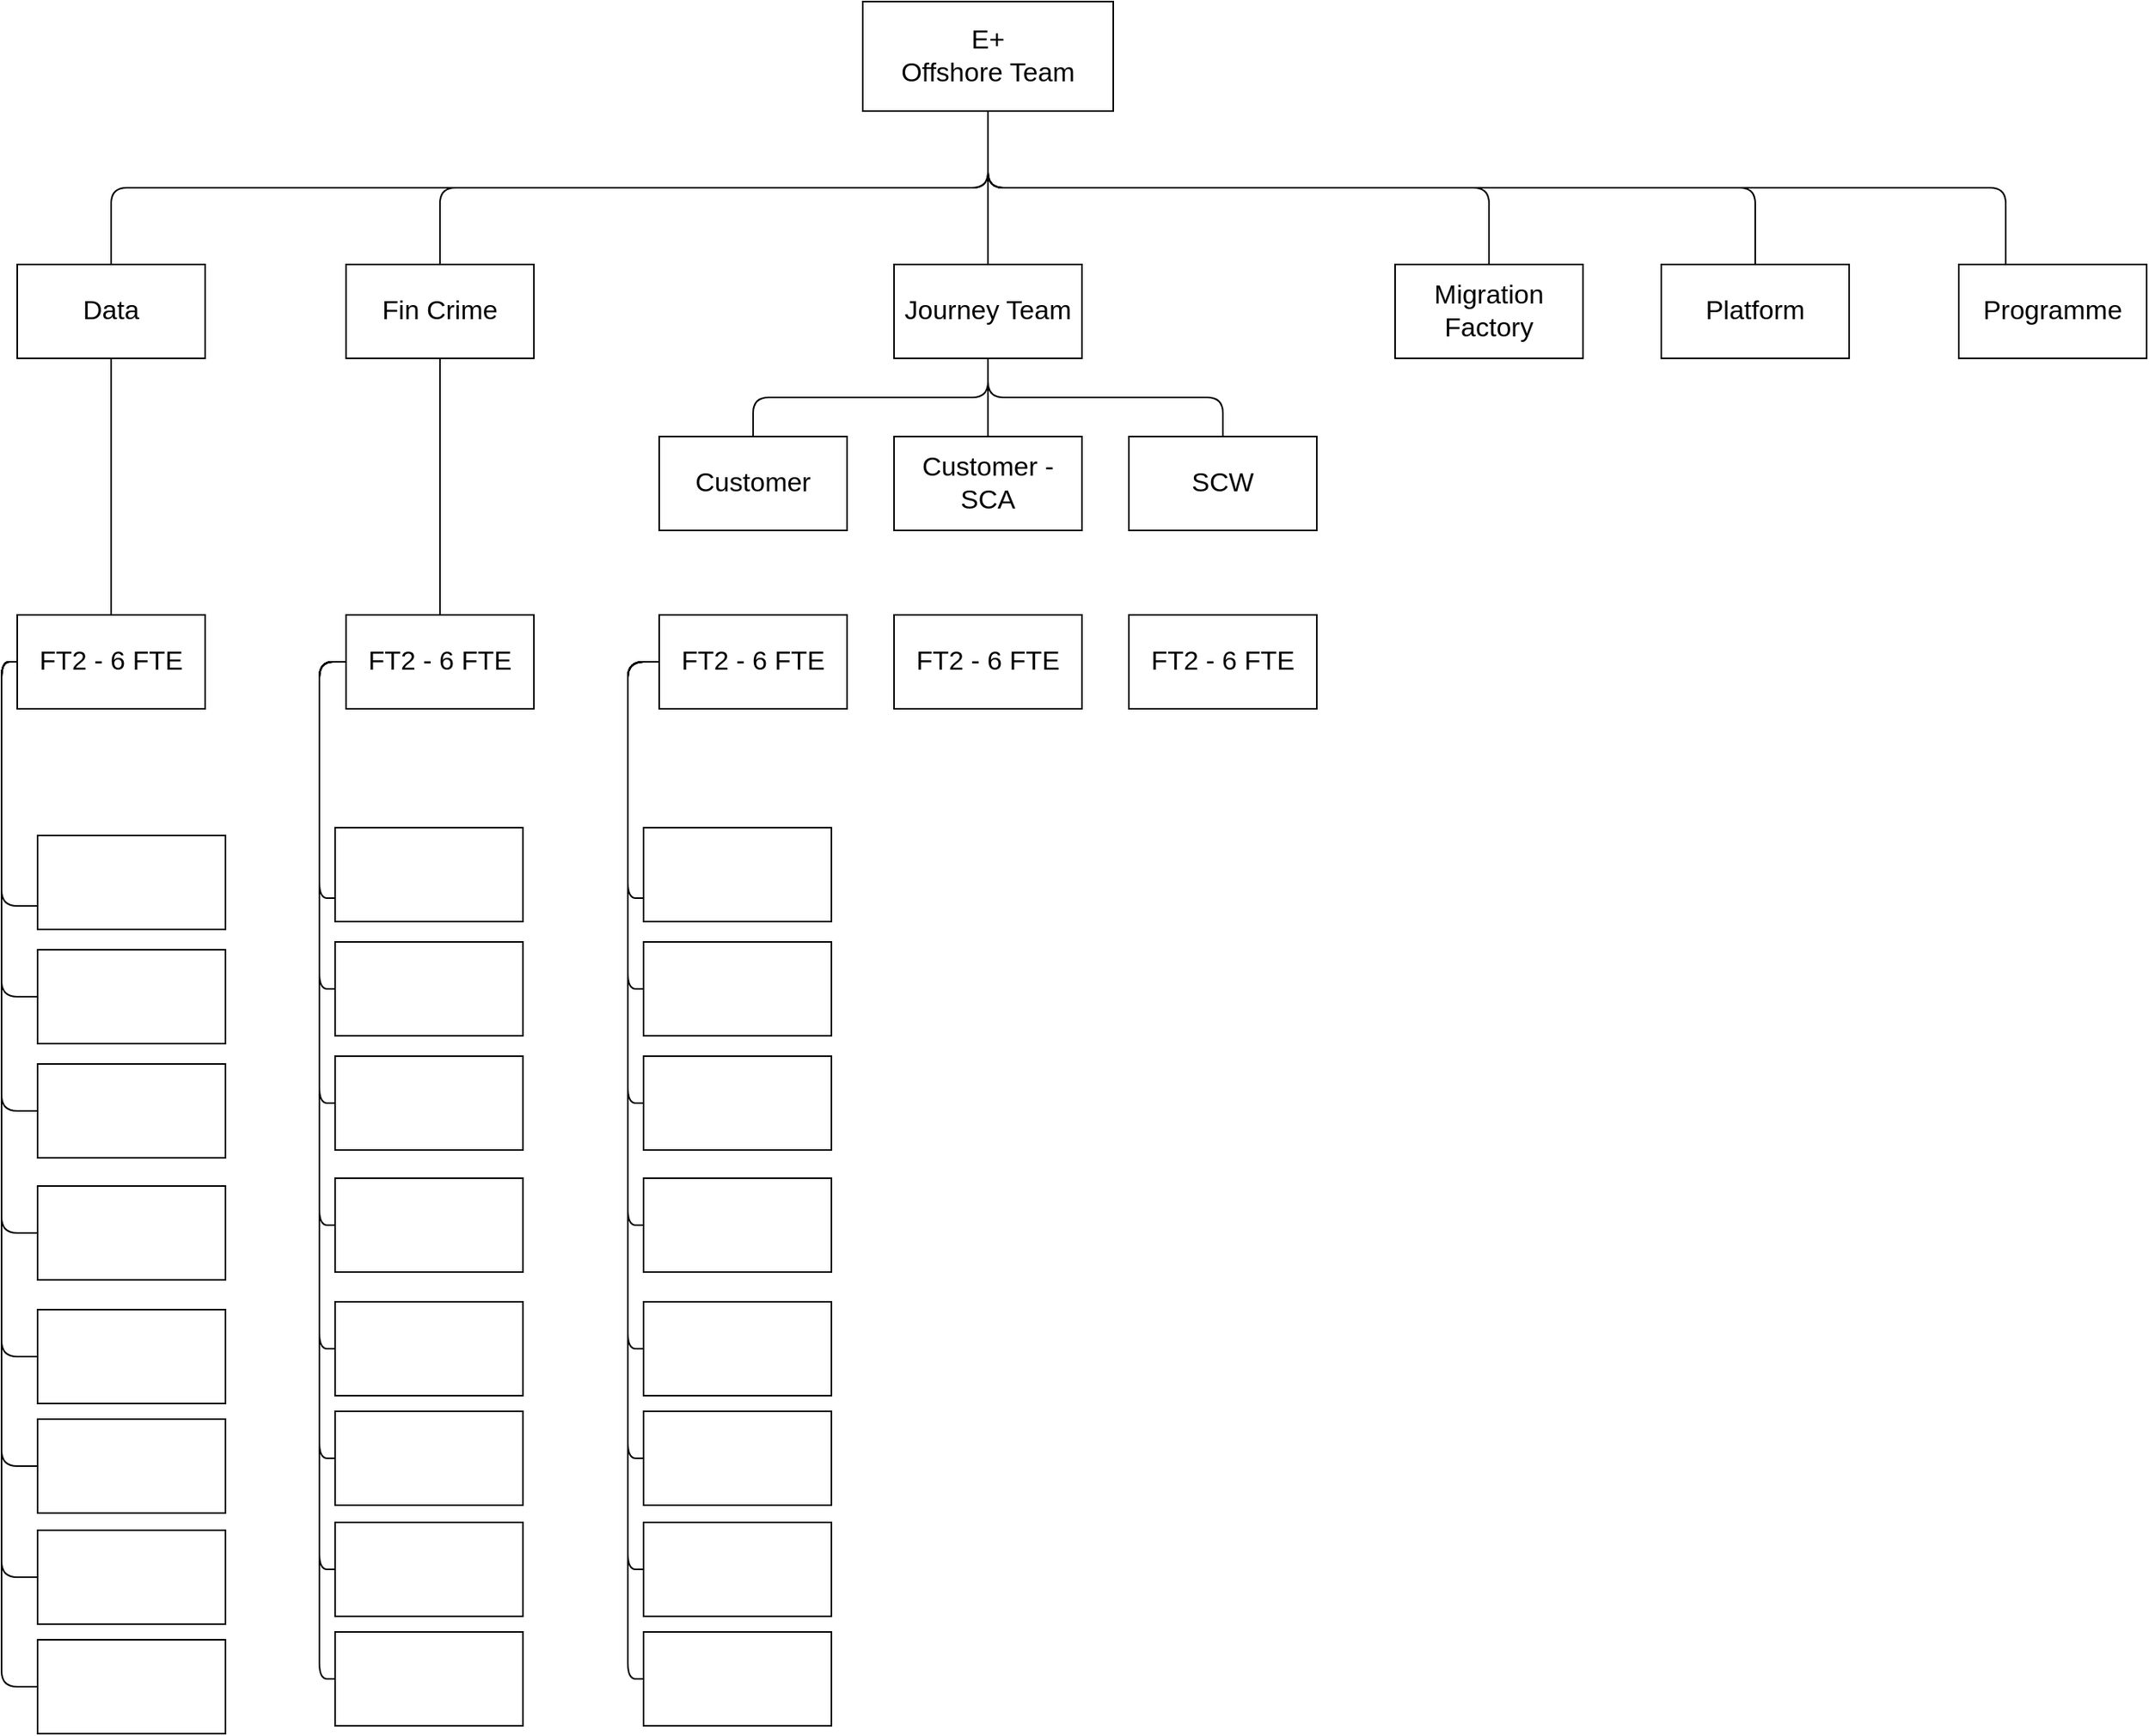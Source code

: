 <mxfile version="12.6.5" type="github">
  <diagram id="Jfz8fJ2Vh4rUFXs1Ae1H" name="Page-1">
    <mxGraphModel dx="723" dy="456" grid="1" gridSize="10" guides="1" tooltips="1" connect="1" arrows="1" fold="1" page="1" pageScale="1" pageWidth="1654" pageHeight="1169" math="0" shadow="0">
      <root>
        <mxCell id="0"/>
        <mxCell id="1" parent="0"/>
        <mxCell id="Y6lM4kN4b_S3sSFsryqp-1" value="E+&lt;br style=&quot;font-size: 17px;&quot;&gt;Offshore Team" style="rounded=0;whiteSpace=wrap;html=1;fontSize=17;" vertex="1" parent="1">
          <mxGeometry x="710" y="33" width="160" height="70" as="geometry"/>
        </mxCell>
        <mxCell id="Y6lM4kN4b_S3sSFsryqp-2" value="Data" style="rounded=0;whiteSpace=wrap;html=1;fontSize=17;" vertex="1" parent="1">
          <mxGeometry x="170" y="201" width="120" height="60" as="geometry"/>
        </mxCell>
        <mxCell id="Y6lM4kN4b_S3sSFsryqp-3" value="" style="endArrow=none;html=1;exitX=0.5;exitY=0;exitDx=0;exitDy=0;entryX=0.5;entryY=1;entryDx=0;entryDy=0;edgeStyle=orthogonalEdgeStyle;" edge="1" parent="1" source="Y6lM4kN4b_S3sSFsryqp-2" target="Y6lM4kN4b_S3sSFsryqp-1">
          <mxGeometry width="50" height="50" relative="1" as="geometry">
            <mxPoint x="170" y="393" as="sourcePoint"/>
            <mxPoint x="230" y="153" as="targetPoint"/>
          </mxGeometry>
        </mxCell>
        <mxCell id="Y6lM4kN4b_S3sSFsryqp-4" value="Fin Crime" style="rounded=0;whiteSpace=wrap;html=1;fontSize=17;" vertex="1" parent="1">
          <mxGeometry x="380" y="201" width="120" height="60" as="geometry"/>
        </mxCell>
        <mxCell id="Y6lM4kN4b_S3sSFsryqp-5" value="" style="endArrow=none;html=1;entryX=0.5;entryY=1;entryDx=0;entryDy=0;exitX=0.5;exitY=0;exitDx=0;exitDy=0;edgeStyle=orthogonalEdgeStyle;" edge="1" parent="1" source="Y6lM4kN4b_S3sSFsryqp-4" target="Y6lM4kN4b_S3sSFsryqp-1">
          <mxGeometry width="50" height="50" relative="1" as="geometry">
            <mxPoint x="450" y="263" as="sourcePoint"/>
            <mxPoint x="220" y="353" as="targetPoint"/>
          </mxGeometry>
        </mxCell>
        <mxCell id="Y6lM4kN4b_S3sSFsryqp-6" value="Journey Team" style="rounded=0;whiteSpace=wrap;html=1;fontSize=17;" vertex="1" parent="1">
          <mxGeometry x="730" y="201" width="120" height="60" as="geometry"/>
        </mxCell>
        <mxCell id="Y6lM4kN4b_S3sSFsryqp-7" value="" style="endArrow=none;html=1;fontSize=17;entryX=0.5;entryY=1;entryDx=0;entryDy=0;exitX=0.5;exitY=0;exitDx=0;exitDy=0;edgeStyle=orthogonalEdgeStyle;" edge="1" parent="1" source="Y6lM4kN4b_S3sSFsryqp-6" target="Y6lM4kN4b_S3sSFsryqp-1">
          <mxGeometry width="50" height="50" relative="1" as="geometry">
            <mxPoint x="170" y="403" as="sourcePoint"/>
            <mxPoint x="220" y="353" as="targetPoint"/>
          </mxGeometry>
        </mxCell>
        <mxCell id="Y6lM4kN4b_S3sSFsryqp-8" value="Migration Factory" style="rounded=0;whiteSpace=wrap;html=1;fontSize=17;" vertex="1" parent="1">
          <mxGeometry x="1050" y="201" width="120" height="60" as="geometry"/>
        </mxCell>
        <mxCell id="Y6lM4kN4b_S3sSFsryqp-9" value="Platform" style="rounded=0;whiteSpace=wrap;html=1;fontSize=17;" vertex="1" parent="1">
          <mxGeometry x="1220" y="201" width="120" height="60" as="geometry"/>
        </mxCell>
        <mxCell id="Y6lM4kN4b_S3sSFsryqp-10" value="Programme" style="rounded=0;whiteSpace=wrap;html=1;fontSize=17;" vertex="1" parent="1">
          <mxGeometry x="1410" y="201" width="120" height="60" as="geometry"/>
        </mxCell>
        <mxCell id="Y6lM4kN4b_S3sSFsryqp-11" value="" style="endArrow=none;html=1;fontSize=17;entryX=0.5;entryY=1;entryDx=0;entryDy=0;exitX=0.5;exitY=0;exitDx=0;exitDy=0;edgeStyle=orthogonalEdgeStyle;" edge="1" parent="1" source="Y6lM4kN4b_S3sSFsryqp-8" target="Y6lM4kN4b_S3sSFsryqp-1">
          <mxGeometry width="50" height="50" relative="1" as="geometry">
            <mxPoint x="170" y="403" as="sourcePoint"/>
            <mxPoint x="220" y="353" as="targetPoint"/>
          </mxGeometry>
        </mxCell>
        <mxCell id="Y6lM4kN4b_S3sSFsryqp-12" value="" style="endArrow=none;html=1;fontSize=17;exitX=0.5;exitY=0;exitDx=0;exitDy=0;entryX=0.5;entryY=1;entryDx=0;entryDy=0;edgeStyle=orthogonalEdgeStyle;" edge="1" parent="1" source="Y6lM4kN4b_S3sSFsryqp-9" target="Y6lM4kN4b_S3sSFsryqp-1">
          <mxGeometry width="50" height="50" relative="1" as="geometry">
            <mxPoint x="170" y="403" as="sourcePoint"/>
            <mxPoint x="710" y="123" as="targetPoint"/>
          </mxGeometry>
        </mxCell>
        <mxCell id="Y6lM4kN4b_S3sSFsryqp-13" value="" style="endArrow=none;html=1;fontSize=17;entryX=0.5;entryY=1;entryDx=0;entryDy=0;exitX=0.25;exitY=0;exitDx=0;exitDy=0;edgeStyle=orthogonalEdgeStyle;" edge="1" parent="1" source="Y6lM4kN4b_S3sSFsryqp-10" target="Y6lM4kN4b_S3sSFsryqp-1">
          <mxGeometry width="50" height="50" relative="1" as="geometry">
            <mxPoint x="170" y="403" as="sourcePoint"/>
            <mxPoint x="220" y="353" as="targetPoint"/>
          </mxGeometry>
        </mxCell>
        <mxCell id="Y6lM4kN4b_S3sSFsryqp-14" value="FT2 - 6 FTE" style="rounded=0;whiteSpace=wrap;html=1;fontSize=17;" vertex="1" parent="1">
          <mxGeometry x="170" y="425" width="120" height="60" as="geometry"/>
        </mxCell>
        <mxCell id="Y6lM4kN4b_S3sSFsryqp-15" value="Customer" style="rounded=0;whiteSpace=wrap;html=1;fontSize=17;" vertex="1" parent="1">
          <mxGeometry x="580" y="311" width="120" height="60" as="geometry"/>
        </mxCell>
        <mxCell id="Y6lM4kN4b_S3sSFsryqp-16" value="Customer - SCA" style="rounded=0;whiteSpace=wrap;html=1;fontSize=17;" vertex="1" parent="1">
          <mxGeometry x="730" y="311" width="120" height="60" as="geometry"/>
        </mxCell>
        <mxCell id="Y6lM4kN4b_S3sSFsryqp-17" value="SCW" style="rounded=0;whiteSpace=wrap;html=1;fontSize=17;" vertex="1" parent="1">
          <mxGeometry x="880" y="311" width="120" height="60" as="geometry"/>
        </mxCell>
        <mxCell id="Y6lM4kN4b_S3sSFsryqp-18" value="" style="endArrow=none;html=1;fontSize=17;entryX=0.5;entryY=1;entryDx=0;entryDy=0;exitX=0.5;exitY=0;exitDx=0;exitDy=0;edgeStyle=orthogonalEdgeStyle;" edge="1" parent="1" source="Y6lM4kN4b_S3sSFsryqp-15" target="Y6lM4kN4b_S3sSFsryqp-6">
          <mxGeometry width="50" height="50" relative="1" as="geometry">
            <mxPoint x="310" y="441" as="sourcePoint"/>
            <mxPoint x="360" y="391" as="targetPoint"/>
          </mxGeometry>
        </mxCell>
        <mxCell id="Y6lM4kN4b_S3sSFsryqp-19" value="" style="endArrow=none;html=1;fontSize=17;entryX=0.5;entryY=1;entryDx=0;entryDy=0;edgeStyle=orthogonalEdgeStyle;exitX=0.5;exitY=0;exitDx=0;exitDy=0;" edge="1" parent="1" source="Y6lM4kN4b_S3sSFsryqp-16" target="Y6lM4kN4b_S3sSFsryqp-6">
          <mxGeometry width="50" height="50" relative="1" as="geometry">
            <mxPoint x="780" y="311" as="sourcePoint"/>
            <mxPoint x="740" y="511" as="targetPoint"/>
          </mxGeometry>
        </mxCell>
        <mxCell id="Y6lM4kN4b_S3sSFsryqp-20" value="" style="endArrow=none;html=1;fontSize=17;entryX=0.5;entryY=1;entryDx=0;entryDy=0;exitX=0.5;exitY=0;exitDx=0;exitDy=0;edgeStyle=orthogonalEdgeStyle;" edge="1" parent="1" source="Y6lM4kN4b_S3sSFsryqp-17" target="Y6lM4kN4b_S3sSFsryqp-6">
          <mxGeometry width="50" height="50" relative="1" as="geometry">
            <mxPoint x="750" y="631" as="sourcePoint"/>
            <mxPoint x="800" y="581" as="targetPoint"/>
          </mxGeometry>
        </mxCell>
        <mxCell id="Y6lM4kN4b_S3sSFsryqp-21" value="" style="endArrow=none;html=1;fontSize=17;entryX=0.5;entryY=1;entryDx=0;entryDy=0;" edge="1" parent="1" source="Y6lM4kN4b_S3sSFsryqp-14" target="Y6lM4kN4b_S3sSFsryqp-2">
          <mxGeometry width="50" height="50" relative="1" as="geometry">
            <mxPoint x="170" y="561" as="sourcePoint"/>
            <mxPoint x="220" y="511" as="targetPoint"/>
          </mxGeometry>
        </mxCell>
        <mxCell id="Y6lM4kN4b_S3sSFsryqp-22" value="FT2 - 6 FTE" style="rounded=0;whiteSpace=wrap;html=1;fontSize=17;" vertex="1" parent="1">
          <mxGeometry x="380" y="425" width="120" height="60" as="geometry"/>
        </mxCell>
        <mxCell id="Y6lM4kN4b_S3sSFsryqp-23" value="" style="endArrow=none;html=1;fontSize=17;entryX=0.5;entryY=1;entryDx=0;entryDy=0;" edge="1" parent="1" source="Y6lM4kN4b_S3sSFsryqp-22" target="Y6lM4kN4b_S3sSFsryqp-4">
          <mxGeometry width="50" height="50" relative="1" as="geometry">
            <mxPoint x="240" y="435" as="sourcePoint"/>
            <mxPoint x="240" y="271" as="targetPoint"/>
          </mxGeometry>
        </mxCell>
        <mxCell id="Y6lM4kN4b_S3sSFsryqp-24" value="FT2 - 6 FTE" style="rounded=0;whiteSpace=wrap;html=1;fontSize=17;" vertex="1" parent="1">
          <mxGeometry x="580" y="425" width="120" height="60" as="geometry"/>
        </mxCell>
        <mxCell id="Y6lM4kN4b_S3sSFsryqp-25" value="FT2 - 6 FTE" style="rounded=0;whiteSpace=wrap;html=1;fontSize=17;" vertex="1" parent="1">
          <mxGeometry x="730" y="425" width="120" height="60" as="geometry"/>
        </mxCell>
        <mxCell id="Y6lM4kN4b_S3sSFsryqp-26" value="FT2 - 6 FTE" style="rounded=0;whiteSpace=wrap;html=1;fontSize=17;" vertex="1" parent="1">
          <mxGeometry x="880" y="425" width="120" height="60" as="geometry"/>
        </mxCell>
        <mxCell id="Y6lM4kN4b_S3sSFsryqp-27" value="" style="rounded=0;whiteSpace=wrap;html=1;fontSize=17;" vertex="1" parent="1">
          <mxGeometry x="183" y="566" width="120" height="60" as="geometry"/>
        </mxCell>
        <mxCell id="Y6lM4kN4b_S3sSFsryqp-28" value="" style="rounded=0;whiteSpace=wrap;html=1;fontSize=17;" vertex="1" parent="1">
          <mxGeometry x="183" y="639" width="120" height="60" as="geometry"/>
        </mxCell>
        <mxCell id="Y6lM4kN4b_S3sSFsryqp-29" value="" style="rounded=0;whiteSpace=wrap;html=1;fontSize=17;" vertex="1" parent="1">
          <mxGeometry x="183" y="712" width="120" height="60" as="geometry"/>
        </mxCell>
        <mxCell id="Y6lM4kN4b_S3sSFsryqp-30" value="" style="rounded=0;whiteSpace=wrap;html=1;fontSize=17;" vertex="1" parent="1">
          <mxGeometry x="183" y="790" width="120" height="60" as="geometry"/>
        </mxCell>
        <mxCell id="Y6lM4kN4b_S3sSFsryqp-31" value="" style="rounded=0;whiteSpace=wrap;html=1;fontSize=17;" vertex="1" parent="1">
          <mxGeometry x="183" y="869" width="120" height="60" as="geometry"/>
        </mxCell>
        <mxCell id="Y6lM4kN4b_S3sSFsryqp-32" value="" style="rounded=0;whiteSpace=wrap;html=1;fontSize=17;" vertex="1" parent="1">
          <mxGeometry x="183" y="939" width="120" height="60" as="geometry"/>
        </mxCell>
        <mxCell id="Y6lM4kN4b_S3sSFsryqp-33" value="" style="rounded=0;whiteSpace=wrap;html=1;fontSize=17;" vertex="1" parent="1">
          <mxGeometry x="183" y="1010" width="120" height="60" as="geometry"/>
        </mxCell>
        <mxCell id="Y6lM4kN4b_S3sSFsryqp-34" value="" style="rounded=0;whiteSpace=wrap;html=1;fontSize=17;" vertex="1" parent="1">
          <mxGeometry x="183" y="1080" width="120" height="60" as="geometry"/>
        </mxCell>
        <mxCell id="Y6lM4kN4b_S3sSFsryqp-35" value="" style="endArrow=none;html=1;fontSize=17;entryX=0;entryY=0.5;entryDx=0;entryDy=0;exitX=0;exitY=0.75;exitDx=0;exitDy=0;edgeStyle=orthogonalEdgeStyle;" edge="1" parent="1" source="Y6lM4kN4b_S3sSFsryqp-27" target="Y6lM4kN4b_S3sSFsryqp-14">
          <mxGeometry width="50" height="50" relative="1" as="geometry">
            <mxPoint x="170" y="1210" as="sourcePoint"/>
            <mxPoint x="220" y="1160" as="targetPoint"/>
          </mxGeometry>
        </mxCell>
        <mxCell id="Y6lM4kN4b_S3sSFsryqp-36" value="" style="endArrow=none;html=1;fontSize=17;exitX=0;exitY=0.5;exitDx=0;exitDy=0;edgeStyle=orthogonalEdgeStyle;entryX=0;entryY=0.5;entryDx=0;entryDy=0;" edge="1" parent="1" source="Y6lM4kN4b_S3sSFsryqp-28" target="Y6lM4kN4b_S3sSFsryqp-14">
          <mxGeometry width="50" height="50" relative="1" as="geometry">
            <mxPoint x="70" y="780" as="sourcePoint"/>
            <mxPoint x="170" y="450" as="targetPoint"/>
          </mxGeometry>
        </mxCell>
        <mxCell id="Y6lM4kN4b_S3sSFsryqp-37" value="" style="endArrow=none;html=1;fontSize=17;entryX=0;entryY=0.5;entryDx=0;entryDy=0;exitX=0;exitY=0.5;exitDx=0;exitDy=0;edgeStyle=orthogonalEdgeStyle;" edge="1" parent="1" source="Y6lM4kN4b_S3sSFsryqp-14" target="Y6lM4kN4b_S3sSFsryqp-31">
          <mxGeometry width="50" height="50" relative="1" as="geometry">
            <mxPoint x="160" y="1210" as="sourcePoint"/>
            <mxPoint x="210" y="1160" as="targetPoint"/>
          </mxGeometry>
        </mxCell>
        <mxCell id="Y6lM4kN4b_S3sSFsryqp-38" value="" style="endArrow=none;html=1;fontSize=17;entryX=0;entryY=0.5;entryDx=0;entryDy=0;exitX=0;exitY=0.5;exitDx=0;exitDy=0;edgeStyle=orthogonalEdgeStyle;" edge="1" parent="1" source="Y6lM4kN4b_S3sSFsryqp-14" target="Y6lM4kN4b_S3sSFsryqp-29">
          <mxGeometry width="50" height="50" relative="1" as="geometry">
            <mxPoint x="90" y="450" as="sourcePoint"/>
            <mxPoint x="210" y="1230" as="targetPoint"/>
          </mxGeometry>
        </mxCell>
        <mxCell id="Y6lM4kN4b_S3sSFsryqp-39" value="" style="endArrow=none;html=1;fontSize=17;entryX=0;entryY=0.5;entryDx=0;entryDy=0;exitX=0;exitY=0.5;exitDx=0;exitDy=0;edgeStyle=orthogonalEdgeStyle;" edge="1" parent="1" source="Y6lM4kN4b_S3sSFsryqp-14" target="Y6lM4kN4b_S3sSFsryqp-30">
          <mxGeometry width="50" height="50" relative="1" as="geometry">
            <mxPoint x="390" y="940" as="sourcePoint"/>
            <mxPoint x="440" y="890" as="targetPoint"/>
          </mxGeometry>
        </mxCell>
        <mxCell id="Y6lM4kN4b_S3sSFsryqp-40" value="" style="endArrow=none;html=1;fontSize=17;entryX=0;entryY=0.5;entryDx=0;entryDy=0;exitX=0;exitY=0.5;exitDx=0;exitDy=0;edgeStyle=orthogonalEdgeStyle;" edge="1" parent="1" source="Y6lM4kN4b_S3sSFsryqp-14" target="Y6lM4kN4b_S3sSFsryqp-32">
          <mxGeometry width="50" height="50" relative="1" as="geometry">
            <mxPoint x="480" y="1010" as="sourcePoint"/>
            <mxPoint x="530" y="960" as="targetPoint"/>
          </mxGeometry>
        </mxCell>
        <mxCell id="Y6lM4kN4b_S3sSFsryqp-41" value="" style="endArrow=none;html=1;fontSize=17;entryX=0;entryY=0.5;entryDx=0;entryDy=0;exitX=0;exitY=0.5;exitDx=0;exitDy=0;edgeStyle=orthogonalEdgeStyle;" edge="1" parent="1" source="Y6lM4kN4b_S3sSFsryqp-14" target="Y6lM4kN4b_S3sSFsryqp-33">
          <mxGeometry width="50" height="50" relative="1" as="geometry">
            <mxPoint x="480" y="960" as="sourcePoint"/>
            <mxPoint x="530" y="910" as="targetPoint"/>
          </mxGeometry>
        </mxCell>
        <mxCell id="Y6lM4kN4b_S3sSFsryqp-42" value="" style="endArrow=none;html=1;fontSize=17;entryX=0;entryY=0.5;entryDx=0;entryDy=0;exitX=0;exitY=0.5;exitDx=0;exitDy=0;edgeStyle=orthogonalEdgeStyle;" edge="1" parent="1" source="Y6lM4kN4b_S3sSFsryqp-14" target="Y6lM4kN4b_S3sSFsryqp-34">
          <mxGeometry width="50" height="50" relative="1" as="geometry">
            <mxPoint x="160" y="1210" as="sourcePoint"/>
            <mxPoint x="210" y="1160" as="targetPoint"/>
          </mxGeometry>
        </mxCell>
        <mxCell id="Y6lM4kN4b_S3sSFsryqp-43" value="" style="rounded=0;whiteSpace=wrap;html=1;fontSize=17;" vertex="1" parent="1">
          <mxGeometry x="373" y="561" width="120" height="60" as="geometry"/>
        </mxCell>
        <mxCell id="Y6lM4kN4b_S3sSFsryqp-44" value="" style="rounded=0;whiteSpace=wrap;html=1;fontSize=17;" vertex="1" parent="1">
          <mxGeometry x="373" y="634" width="120" height="60" as="geometry"/>
        </mxCell>
        <mxCell id="Y6lM4kN4b_S3sSFsryqp-45" value="" style="rounded=0;whiteSpace=wrap;html=1;fontSize=17;" vertex="1" parent="1">
          <mxGeometry x="373" y="707" width="120" height="60" as="geometry"/>
        </mxCell>
        <mxCell id="Y6lM4kN4b_S3sSFsryqp-46" value="" style="rounded=0;whiteSpace=wrap;html=1;fontSize=17;" vertex="1" parent="1">
          <mxGeometry x="373" y="785" width="120" height="60" as="geometry"/>
        </mxCell>
        <mxCell id="Y6lM4kN4b_S3sSFsryqp-47" value="" style="rounded=0;whiteSpace=wrap;html=1;fontSize=17;" vertex="1" parent="1">
          <mxGeometry x="373" y="864" width="120" height="60" as="geometry"/>
        </mxCell>
        <mxCell id="Y6lM4kN4b_S3sSFsryqp-48" value="" style="rounded=0;whiteSpace=wrap;html=1;fontSize=17;" vertex="1" parent="1">
          <mxGeometry x="373" y="934" width="120" height="60" as="geometry"/>
        </mxCell>
        <mxCell id="Y6lM4kN4b_S3sSFsryqp-49" value="" style="rounded=0;whiteSpace=wrap;html=1;fontSize=17;" vertex="1" parent="1">
          <mxGeometry x="373" y="1005" width="120" height="60" as="geometry"/>
        </mxCell>
        <mxCell id="Y6lM4kN4b_S3sSFsryqp-50" value="" style="rounded=0;whiteSpace=wrap;html=1;fontSize=17;" vertex="1" parent="1">
          <mxGeometry x="373" y="1075" width="120" height="60" as="geometry"/>
        </mxCell>
        <mxCell id="Y6lM4kN4b_S3sSFsryqp-51" value="" style="endArrow=none;html=1;fontSize=17;exitX=0;exitY=0.75;exitDx=0;exitDy=0;edgeStyle=orthogonalEdgeStyle;entryX=0;entryY=0.5;entryDx=0;entryDy=0;" edge="1" parent="1" source="Y6lM4kN4b_S3sSFsryqp-43" target="Y6lM4kN4b_S3sSFsryqp-22">
          <mxGeometry width="50" height="50" relative="1" as="geometry">
            <mxPoint x="360" y="1205" as="sourcePoint"/>
            <mxPoint x="380" y="460" as="targetPoint"/>
            <Array as="points">
              <mxPoint x="363" y="606"/>
              <mxPoint x="363" y="455"/>
            </Array>
          </mxGeometry>
        </mxCell>
        <mxCell id="Y6lM4kN4b_S3sSFsryqp-52" value="" style="endArrow=none;html=1;fontSize=17;exitX=0;exitY=0.5;exitDx=0;exitDy=0;edgeStyle=orthogonalEdgeStyle;entryX=0;entryY=0.5;entryDx=0;entryDy=0;" edge="1" parent="1" source="Y6lM4kN4b_S3sSFsryqp-44" target="Y6lM4kN4b_S3sSFsryqp-22">
          <mxGeometry width="50" height="50" relative="1" as="geometry">
            <mxPoint x="260" y="775" as="sourcePoint"/>
            <mxPoint x="360" y="450" as="targetPoint"/>
          </mxGeometry>
        </mxCell>
        <mxCell id="Y6lM4kN4b_S3sSFsryqp-53" value="" style="endArrow=none;html=1;fontSize=17;entryX=0;entryY=0.5;entryDx=0;entryDy=0;exitX=0;exitY=0.5;exitDx=0;exitDy=0;edgeStyle=orthogonalEdgeStyle;" edge="1" parent="1" source="Y6lM4kN4b_S3sSFsryqp-22" target="Y6lM4kN4b_S3sSFsryqp-47">
          <mxGeometry width="50" height="50" relative="1" as="geometry">
            <mxPoint x="360" y="450" as="sourcePoint"/>
            <mxPoint x="400" y="1155" as="targetPoint"/>
          </mxGeometry>
        </mxCell>
        <mxCell id="Y6lM4kN4b_S3sSFsryqp-54" value="" style="endArrow=none;html=1;fontSize=17;entryX=0;entryY=0.5;entryDx=0;entryDy=0;exitX=0;exitY=0.5;exitDx=0;exitDy=0;edgeStyle=orthogonalEdgeStyle;" edge="1" parent="1" source="Y6lM4kN4b_S3sSFsryqp-22" target="Y6lM4kN4b_S3sSFsryqp-46">
          <mxGeometry width="50" height="50" relative="1" as="geometry">
            <mxPoint x="360" y="450" as="sourcePoint"/>
            <mxPoint x="630" y="885" as="targetPoint"/>
          </mxGeometry>
        </mxCell>
        <mxCell id="Y6lM4kN4b_S3sSFsryqp-55" value="" style="endArrow=none;html=1;fontSize=17;entryX=0;entryY=0.5;entryDx=0;entryDy=0;exitX=0;exitY=0.5;exitDx=0;exitDy=0;edgeStyle=orthogonalEdgeStyle;" edge="1" parent="1" source="Y6lM4kN4b_S3sSFsryqp-22" target="Y6lM4kN4b_S3sSFsryqp-48">
          <mxGeometry width="50" height="50" relative="1" as="geometry">
            <mxPoint x="360" y="450" as="sourcePoint"/>
            <mxPoint x="720" y="955" as="targetPoint"/>
          </mxGeometry>
        </mxCell>
        <mxCell id="Y6lM4kN4b_S3sSFsryqp-56" value="" style="endArrow=none;html=1;fontSize=17;entryX=0;entryY=0.5;entryDx=0;entryDy=0;exitX=0;exitY=0.5;exitDx=0;exitDy=0;edgeStyle=orthogonalEdgeStyle;" edge="1" parent="1" source="Y6lM4kN4b_S3sSFsryqp-22" target="Y6lM4kN4b_S3sSFsryqp-49">
          <mxGeometry width="50" height="50" relative="1" as="geometry">
            <mxPoint x="360" y="450" as="sourcePoint"/>
            <mxPoint x="720" y="905" as="targetPoint"/>
          </mxGeometry>
        </mxCell>
        <mxCell id="Y6lM4kN4b_S3sSFsryqp-57" value="" style="endArrow=none;html=1;fontSize=17;entryX=0;entryY=0.5;entryDx=0;entryDy=0;edgeStyle=orthogonalEdgeStyle;exitX=0;exitY=0.5;exitDx=0;exitDy=0;" edge="1" parent="1" source="Y6lM4kN4b_S3sSFsryqp-22" target="Y6lM4kN4b_S3sSFsryqp-50">
          <mxGeometry width="50" height="50" relative="1" as="geometry">
            <mxPoint x="379" y="450" as="sourcePoint"/>
            <mxPoint x="400" y="1155" as="targetPoint"/>
          </mxGeometry>
        </mxCell>
        <mxCell id="Y6lM4kN4b_S3sSFsryqp-58" value="" style="endArrow=none;html=1;fontSize=17;entryX=0;entryY=0.5;entryDx=0;entryDy=0;exitX=0;exitY=0.5;exitDx=0;exitDy=0;edgeStyle=orthogonalEdgeStyle;" edge="1" parent="1" source="Y6lM4kN4b_S3sSFsryqp-22" target="Y6lM4kN4b_S3sSFsryqp-45">
          <mxGeometry width="50" height="50" relative="1" as="geometry">
            <mxPoint x="160" y="1210" as="sourcePoint"/>
            <mxPoint x="210" y="1160" as="targetPoint"/>
          </mxGeometry>
        </mxCell>
        <mxCell id="Y6lM4kN4b_S3sSFsryqp-59" value="" style="rounded=0;whiteSpace=wrap;html=1;fontSize=17;" vertex="1" parent="1">
          <mxGeometry x="570" y="561" width="120" height="60" as="geometry"/>
        </mxCell>
        <mxCell id="Y6lM4kN4b_S3sSFsryqp-60" value="" style="rounded=0;whiteSpace=wrap;html=1;fontSize=17;" vertex="1" parent="1">
          <mxGeometry x="570" y="634" width="120" height="60" as="geometry"/>
        </mxCell>
        <mxCell id="Y6lM4kN4b_S3sSFsryqp-61" value="" style="rounded=0;whiteSpace=wrap;html=1;fontSize=17;" vertex="1" parent="1">
          <mxGeometry x="570" y="707" width="120" height="60" as="geometry"/>
        </mxCell>
        <mxCell id="Y6lM4kN4b_S3sSFsryqp-62" value="" style="rounded=0;whiteSpace=wrap;html=1;fontSize=17;" vertex="1" parent="1">
          <mxGeometry x="570" y="785" width="120" height="60" as="geometry"/>
        </mxCell>
        <mxCell id="Y6lM4kN4b_S3sSFsryqp-63" value="" style="rounded=0;whiteSpace=wrap;html=1;fontSize=17;" vertex="1" parent="1">
          <mxGeometry x="570" y="864" width="120" height="60" as="geometry"/>
        </mxCell>
        <mxCell id="Y6lM4kN4b_S3sSFsryqp-64" value="" style="rounded=0;whiteSpace=wrap;html=1;fontSize=17;" vertex="1" parent="1">
          <mxGeometry x="570" y="934" width="120" height="60" as="geometry"/>
        </mxCell>
        <mxCell id="Y6lM4kN4b_S3sSFsryqp-65" value="" style="rounded=0;whiteSpace=wrap;html=1;fontSize=17;" vertex="1" parent="1">
          <mxGeometry x="570" y="1005" width="120" height="60" as="geometry"/>
        </mxCell>
        <mxCell id="Y6lM4kN4b_S3sSFsryqp-66" value="" style="rounded=0;whiteSpace=wrap;html=1;fontSize=17;" vertex="1" parent="1">
          <mxGeometry x="570" y="1075" width="120" height="60" as="geometry"/>
        </mxCell>
        <mxCell id="Y6lM4kN4b_S3sSFsryqp-67" value="" style="endArrow=none;html=1;fontSize=17;exitX=0;exitY=0.75;exitDx=0;exitDy=0;edgeStyle=orthogonalEdgeStyle;entryX=0;entryY=0.5;entryDx=0;entryDy=0;" edge="1" parent="1" source="Y6lM4kN4b_S3sSFsryqp-59" target="Y6lM4kN4b_S3sSFsryqp-24">
          <mxGeometry width="50" height="50" relative="1" as="geometry">
            <mxPoint x="557" y="1205" as="sourcePoint"/>
            <mxPoint x="577" y="455" as="targetPoint"/>
            <Array as="points">
              <mxPoint x="560" y="606"/>
              <mxPoint x="560" y="455"/>
            </Array>
          </mxGeometry>
        </mxCell>
        <mxCell id="Y6lM4kN4b_S3sSFsryqp-68" value="" style="endArrow=none;html=1;fontSize=17;exitX=0;exitY=0.5;exitDx=0;exitDy=0;edgeStyle=orthogonalEdgeStyle;entryX=0;entryY=0.5;entryDx=0;entryDy=0;" edge="1" parent="1" source="Y6lM4kN4b_S3sSFsryqp-60" target="Y6lM4kN4b_S3sSFsryqp-24">
          <mxGeometry width="50" height="50" relative="1" as="geometry">
            <mxPoint x="457" y="775" as="sourcePoint"/>
            <mxPoint x="577" y="455" as="targetPoint"/>
          </mxGeometry>
        </mxCell>
        <mxCell id="Y6lM4kN4b_S3sSFsryqp-69" value="" style="endArrow=none;html=1;fontSize=17;entryX=0;entryY=0.5;entryDx=0;entryDy=0;exitX=0;exitY=0.5;exitDx=0;exitDy=0;edgeStyle=orthogonalEdgeStyle;" edge="1" parent="1" source="Y6lM4kN4b_S3sSFsryqp-24" target="Y6lM4kN4b_S3sSFsryqp-63">
          <mxGeometry width="50" height="50" relative="1" as="geometry">
            <mxPoint x="577" y="455" as="sourcePoint"/>
            <mxPoint x="597" y="1155" as="targetPoint"/>
          </mxGeometry>
        </mxCell>
        <mxCell id="Y6lM4kN4b_S3sSFsryqp-70" value="" style="endArrow=none;html=1;fontSize=17;entryX=0;entryY=0.5;entryDx=0;entryDy=0;exitX=0;exitY=0.5;exitDx=0;exitDy=0;edgeStyle=orthogonalEdgeStyle;" edge="1" parent="1" source="Y6lM4kN4b_S3sSFsryqp-24" target="Y6lM4kN4b_S3sSFsryqp-62">
          <mxGeometry width="50" height="50" relative="1" as="geometry">
            <mxPoint x="577" y="455" as="sourcePoint"/>
            <mxPoint x="827" y="885" as="targetPoint"/>
          </mxGeometry>
        </mxCell>
        <mxCell id="Y6lM4kN4b_S3sSFsryqp-71" value="" style="endArrow=none;html=1;fontSize=17;entryX=0;entryY=0.5;entryDx=0;entryDy=0;exitX=0;exitY=0.5;exitDx=0;exitDy=0;edgeStyle=orthogonalEdgeStyle;" edge="1" parent="1" source="Y6lM4kN4b_S3sSFsryqp-24" target="Y6lM4kN4b_S3sSFsryqp-64">
          <mxGeometry width="50" height="50" relative="1" as="geometry">
            <mxPoint x="577" y="455" as="sourcePoint"/>
            <mxPoint x="917" y="955" as="targetPoint"/>
          </mxGeometry>
        </mxCell>
        <mxCell id="Y6lM4kN4b_S3sSFsryqp-72" value="" style="endArrow=none;html=1;fontSize=17;entryX=0;entryY=0.5;entryDx=0;entryDy=0;exitX=0;exitY=0.5;exitDx=0;exitDy=0;edgeStyle=orthogonalEdgeStyle;" edge="1" parent="1" source="Y6lM4kN4b_S3sSFsryqp-24" target="Y6lM4kN4b_S3sSFsryqp-65">
          <mxGeometry width="50" height="50" relative="1" as="geometry">
            <mxPoint x="577" y="455" as="sourcePoint"/>
            <mxPoint x="917" y="905" as="targetPoint"/>
          </mxGeometry>
        </mxCell>
        <mxCell id="Y6lM4kN4b_S3sSFsryqp-73" value="" style="endArrow=none;html=1;fontSize=17;entryX=0;entryY=0.5;entryDx=0;entryDy=0;edgeStyle=orthogonalEdgeStyle;exitX=0;exitY=0.5;exitDx=0;exitDy=0;" edge="1" parent="1" source="Y6lM4kN4b_S3sSFsryqp-24" target="Y6lM4kN4b_S3sSFsryqp-66">
          <mxGeometry width="50" height="50" relative="1" as="geometry">
            <mxPoint x="577" y="455" as="sourcePoint"/>
            <mxPoint x="597" y="1155" as="targetPoint"/>
          </mxGeometry>
        </mxCell>
        <mxCell id="Y6lM4kN4b_S3sSFsryqp-74" value="" style="endArrow=none;html=1;fontSize=17;entryX=0;entryY=0.5;entryDx=0;entryDy=0;exitX=0;exitY=0.5;exitDx=0;exitDy=0;edgeStyle=orthogonalEdgeStyle;" edge="1" parent="1" source="Y6lM4kN4b_S3sSFsryqp-24" target="Y6lM4kN4b_S3sSFsryqp-61">
          <mxGeometry width="50" height="50" relative="1" as="geometry">
            <mxPoint x="577" y="455" as="sourcePoint"/>
            <mxPoint x="407" y="1160" as="targetPoint"/>
          </mxGeometry>
        </mxCell>
      </root>
    </mxGraphModel>
  </diagram>
</mxfile>
